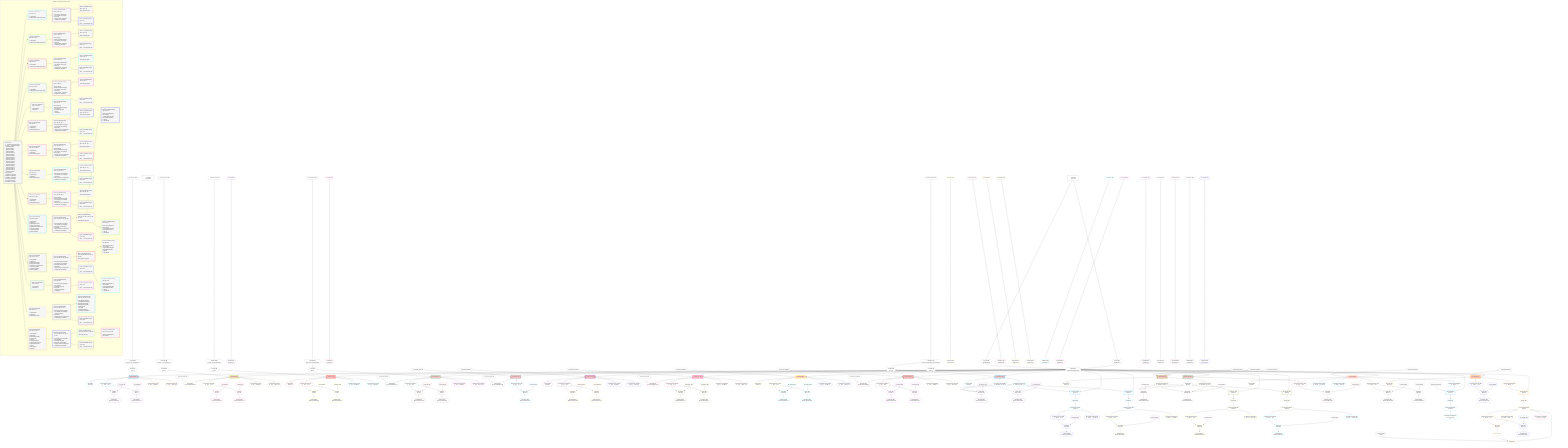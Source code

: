 %%{init: {'themeVariables': { 'fontSize': '12px'}}}%%
graph TD
    classDef path fill:#eee,stroke:#000,color:#000
    classDef plan fill:#fff,stroke-width:1px,color:#000
    classDef itemplan fill:#fff,stroke-width:2px,color:#000
    classDef unbatchedplan fill:#dff,stroke-width:1px,color:#000
    classDef sideeffectplan fill:#fcc,stroke-width:2px,color:#000
    classDef bucket fill:#f6f6f6,color:#000,stroke-width:2px,text-align:left


    %% define steps
    __Value3["__Value[3∈0]<br />ᐸcontextᐳ"]:::plan
    __Value5["__Value[5∈0]<br />ᐸrootValueᐳ"]:::plan
    __InputStaticLeaf9{{"__InputStaticLeaf[9∈0]"}}:::plan
    Lambda10{{"Lambda[10∈0]<br />ᐸdecode_Post_base64JSONᐳ"}}:::plan
    Access11{{"Access[11∈0]<br />ᐸ10.1ᐳ"}}:::plan
    Access13{{"Access[13∈0]<br />ᐸ3.pgSettingsᐳ"}}:::plan
    Access14{{"Access[14∈0]<br />ᐸ3.withPgClientᐳ"}}:::plan
    Object15{{"Object[15∈0]<br />ᐸ{pgSettings,withPgClient}ᐳ"}}:::plan
    PgDelete12[["PgDelete[12∈1]"]]:::sideeffectplan
    Object16{{"Object[16∈1]<br />ᐸ{result}ᐳ"}}:::plan
    Constant18{{"Constant[18∈2]"}}:::plan
    PgClassExpression19{{"PgClassExpression[19∈1]<br />ᐸ__post__.”id”ᐳ"}}:::plan
    List20{{"List[20∈2]<br />ᐸ18,19ᐳ"}}:::plan
    Lambda21{{"Lambda[21∈2]<br />ᐸbase64JSONEncodeᐳ"}}:::plan
    Constant22{{"Constant[22∈2]"}}:::plan
    List24{{"List[24∈2]<br />ᐸ22,19ᐳ"}}:::plan
    Lambda25{{"Lambda[25∈2]<br />ᐸbase64JSONEncodeᐳ"}}:::plan
    PgClassExpression27{{"PgClassExpression[27∈3]<br />ᐸ__post__.”headline”ᐳ"}}:::plan
    PgClassExpression28{{"PgClassExpression[28∈3]<br />ᐸ__post__.”author_id”ᐳ"}}:::plan
    Constant29{{"Constant[29∈2]"}}:::plan
    Lambda30{{"Lambda[30∈2]<br />ᐸrawEncodeᐳ"}}:::plan
    __InputStaticLeaf32{{"__InputStaticLeaf[32∈0]"}}:::plan
    __InputStaticLeaf33{{"__InputStaticLeaf[33∈0]"}}:::plan
    Lambda34{{"Lambda[34∈0]<br />ᐸdecode_Post_base64JSONᐳ"}}:::plan
    Access35{{"Access[35∈0]<br />ᐸ34.1ᐳ"}}:::plan
    PgDelete36[["PgDelete[36∈5]"]]:::sideeffectplan
    Object40{{"Object[40∈5]<br />ᐸ{result,clientMutationId}ᐳ"}}:::plan
    Constant42{{"Constant[42∈6]"}}:::plan
    PgClassExpression43{{"PgClassExpression[43∈5]<br />ᐸ__post__.”id”ᐳ"}}:::plan
    List44{{"List[44∈6]<br />ᐸ42,43ᐳ"}}:::plan
    Lambda45{{"Lambda[45∈6]<br />ᐸbase64JSONEncodeᐳ"}}:::plan
    Constant46{{"Constant[46∈6]"}}:::plan
    List48{{"List[48∈6]<br />ᐸ46,43ᐳ"}}:::plan
    Lambda49{{"Lambda[49∈6]<br />ᐸbase64JSONEncodeᐳ"}}:::plan
    PgClassExpression51{{"PgClassExpression[51∈7]<br />ᐸ__post__.”headline”ᐳ"}}:::plan
    PgClassExpression52{{"PgClassExpression[52∈7]<br />ᐸ__post__.”author_id”ᐳ"}}:::plan
    Constant53{{"Constant[53∈6]"}}:::plan
    Lambda54{{"Lambda[54∈6]<br />ᐸrawEncodeᐳ"}}:::plan
    __InputStaticLeaf57{{"__InputStaticLeaf[57∈0]"}}:::plan
    Lambda58{{"Lambda[58∈0]<br />ᐸdecode_Post_base64JSONᐳ"}}:::plan
    Access59{{"Access[59∈0]<br />ᐸ58.1ᐳ"}}:::plan
    PgDelete60[["PgDelete[60∈9]"]]:::sideeffectplan
    Object64{{"Object[64∈9]<br />ᐸ{result}ᐳ"}}:::plan
    Constant66{{"Constant[66∈10]"}}:::plan
    PgClassExpression67{{"PgClassExpression[67∈9]<br />ᐸ__post__.”id”ᐳ"}}:::plan
    List68{{"List[68∈10]<br />ᐸ66,67ᐳ"}}:::plan
    Lambda69{{"Lambda[69∈10]<br />ᐸbase64JSONEncodeᐳ"}}:::plan
    Constant70{{"Constant[70∈10]"}}:::plan
    List72{{"List[72∈10]<br />ᐸ70,67ᐳ"}}:::plan
    Lambda73{{"Lambda[73∈10]<br />ᐸbase64JSONEncodeᐳ"}}:::plan
    PgClassExpression75{{"PgClassExpression[75∈11]<br />ᐸ__post__.”headline”ᐳ"}}:::plan
    PgClassExpression76{{"PgClassExpression[76∈11]<br />ᐸ__post__.”author_id”ᐳ"}}:::plan
    Constant77{{"Constant[77∈10]"}}:::plan
    Lambda78{{"Lambda[78∈10]<br />ᐸrawEncodeᐳ"}}:::plan
    __InputStaticLeaf80{{"__InputStaticLeaf[80∈0]"}}:::plan
    __InputStaticLeaf81{{"__InputStaticLeaf[81∈0]"}}:::plan
    Lambda82{{"Lambda[82∈0]<br />ᐸdecode_Post_base64JSONᐳ"}}:::plan
    Access83{{"Access[83∈0]<br />ᐸ82.1ᐳ"}}:::plan
    PgDelete84[["PgDelete[84∈13]"]]:::sideeffectplan
    Object88{{"Object[88∈13]<br />ᐸ{result,clientMutationId}ᐳ"}}:::plan
    Constant90{{"Constant[90∈14]"}}:::plan
    PgClassExpression91{{"PgClassExpression[91∈13]<br />ᐸ__post__.”id”ᐳ"}}:::plan
    List92{{"List[92∈14]<br />ᐸ90,91ᐳ"}}:::plan
    Lambda93{{"Lambda[93∈14]<br />ᐸbase64JSONEncodeᐳ"}}:::plan
    Constant94{{"Constant[94∈14]"}}:::plan
    List96{{"List[96∈14]<br />ᐸ94,91ᐳ"}}:::plan
    Lambda97{{"Lambda[97∈14]<br />ᐸbase64JSONEncodeᐳ"}}:::plan
    PgClassExpression99{{"PgClassExpression[99∈15]<br />ᐸ__post__.”headline”ᐳ"}}:::plan
    PgClassExpression100{{"PgClassExpression[100∈15]<br />ᐸ__post__.”author_id”ᐳ"}}:::plan
    Constant101{{"Constant[101∈14]"}}:::plan
    Lambda102{{"Lambda[102∈14]<br />ᐸrawEncodeᐳ"}}:::plan
    __InputStaticLeaf104{{"__InputStaticLeaf[104∈0]"}}:::plan
    __InputStaticLeaf105{{"__InputStaticLeaf[105∈0]"}}:::plan
    PgDelete106[["PgDelete[106∈17]"]]:::sideeffectplan
    Object110{{"Object[110∈17]<br />ᐸ{result,clientMutationId}ᐳ"}}:::plan
    Constant112{{"Constant[112∈18]"}}:::plan
    PgClassExpression113{{"PgClassExpression[113∈18]<br />ᐸ__types__.”id”ᐳ"}}:::plan
    List114{{"List[114∈18]<br />ᐸ112,113ᐳ"}}:::plan
    Lambda115{{"Lambda[115∈18]<br />ᐸbase64JSONEncodeᐳ"}}:::plan
    __InputStaticLeaf118{{"__InputStaticLeaf[118∈0]"}}:::plan
    PgDelete119[["PgDelete[119∈19]"]]:::sideeffectplan
    Object123{{"Object[123∈19]<br />ᐸ{result}ᐳ"}}:::plan
    Constant125{{"Constant[125∈20]"}}:::plan
    PgClassExpression126{{"PgClassExpression[126∈19]<br />ᐸ__post__.”id”ᐳ"}}:::plan
    List127{{"List[127∈20]<br />ᐸ125,126ᐳ"}}:::plan
    Lambda128{{"Lambda[128∈20]<br />ᐸbase64JSONEncodeᐳ"}}:::plan
    Constant129{{"Constant[129∈20]"}}:::plan
    List131{{"List[131∈20]<br />ᐸ129,126ᐳ"}}:::plan
    Lambda132{{"Lambda[132∈20]<br />ᐸbase64JSONEncodeᐳ"}}:::plan
    PgClassExpression134{{"PgClassExpression[134∈21]<br />ᐸ__post__.”headline”ᐳ"}}:::plan
    PgClassExpression135{{"PgClassExpression[135∈21]<br />ᐸ__post__.”author_id”ᐳ"}}:::plan
    Constant136{{"Constant[136∈20]"}}:::plan
    Lambda137{{"Lambda[137∈20]<br />ᐸrawEncodeᐳ"}}:::plan
    __InputStaticLeaf139{{"__InputStaticLeaf[139∈0]"}}:::plan
    __InputStaticLeaf140{{"__InputStaticLeaf[140∈0]"}}:::plan
    PgDelete141[["PgDelete[141∈23]"]]:::sideeffectplan
    Object145{{"Object[145∈23]<br />ᐸ{result,clientMutationId}ᐳ"}}:::plan
    Constant147{{"Constant[147∈24]"}}:::plan
    PgClassExpression148{{"PgClassExpression[148∈23]<br />ᐸ__post__.”id”ᐳ"}}:::plan
    List149{{"List[149∈24]<br />ᐸ147,148ᐳ"}}:::plan
    Lambda150{{"Lambda[150∈24]<br />ᐸbase64JSONEncodeᐳ"}}:::plan
    Constant151{{"Constant[151∈24]"}}:::plan
    List153{{"List[153∈24]<br />ᐸ151,148ᐳ"}}:::plan
    Lambda154{{"Lambda[154∈24]<br />ᐸbase64JSONEncodeᐳ"}}:::plan
    PgClassExpression156{{"PgClassExpression[156∈25]<br />ᐸ__post__.”headline”ᐳ"}}:::plan
    PgClassExpression157{{"PgClassExpression[157∈25]<br />ᐸ__post__.”author_id”ᐳ"}}:::plan
    Constant158{{"Constant[158∈24]"}}:::plan
    Lambda159{{"Lambda[159∈24]<br />ᐸrawEncodeᐳ"}}:::plan
    __InputStaticLeaf162{{"__InputStaticLeaf[162∈0]"}}:::plan
    PgDelete163[["PgDelete[163∈27]"]]:::sideeffectplan
    Object167{{"Object[167∈27]<br />ᐸ{result}ᐳ"}}:::plan
    Constant169{{"Constant[169∈28]"}}:::plan
    PgClassExpression170{{"PgClassExpression[170∈27]<br />ᐸ__post__.”id”ᐳ"}}:::plan
    List171{{"List[171∈28]<br />ᐸ169,170ᐳ"}}:::plan
    Lambda172{{"Lambda[172∈28]<br />ᐸbase64JSONEncodeᐳ"}}:::plan
    Constant173{{"Constant[173∈28]"}}:::plan
    List175{{"List[175∈28]<br />ᐸ173,170ᐳ"}}:::plan
    Lambda176{{"Lambda[176∈28]<br />ᐸbase64JSONEncodeᐳ"}}:::plan
    PgClassExpression178{{"PgClassExpression[178∈29]<br />ᐸ__post__.”headline”ᐳ"}}:::plan
    PgClassExpression179{{"PgClassExpression[179∈29]<br />ᐸ__post__.”author_id”ᐳ"}}:::plan
    Constant180{{"Constant[180∈28]"}}:::plan
    Lambda181{{"Lambda[181∈28]<br />ᐸrawEncodeᐳ"}}:::plan
    __InputStaticLeaf183{{"__InputStaticLeaf[183∈0]"}}:::plan
    __InputStaticLeaf184{{"__InputStaticLeaf[184∈0]"}}:::plan
    PgDelete185[["PgDelete[185∈31]"]]:::sideeffectplan
    Object189{{"Object[189∈31]<br />ᐸ{result,clientMutationId}ᐳ"}}:::plan
    Constant191{{"Constant[191∈32]"}}:::plan
    PgClassExpression192{{"PgClassExpression[192∈31]<br />ᐸ__post__.”id”ᐳ"}}:::plan
    List193{{"List[193∈32]<br />ᐸ191,192ᐳ"}}:::plan
    Lambda194{{"Lambda[194∈32]<br />ᐸbase64JSONEncodeᐳ"}}:::plan
    Constant195{{"Constant[195∈32]"}}:::plan
    List197{{"List[197∈32]<br />ᐸ195,192ᐳ"}}:::plan
    Lambda198{{"Lambda[198∈32]<br />ᐸbase64JSONEncodeᐳ"}}:::plan
    PgClassExpression200{{"PgClassExpression[200∈33]<br />ᐸ__post__.”headline”ᐳ"}}:::plan
    PgClassExpression201{{"PgClassExpression[201∈33]<br />ᐸ__post__.”author_id”ᐳ"}}:::plan
    Constant202{{"Constant[202∈32]"}}:::plan
    Lambda203{{"Lambda[203∈32]<br />ᐸrawEncodeᐳ"}}:::plan
    __InputStaticLeaf206{{"__InputStaticLeaf[206∈0]"}}:::plan
    Lambda207{{"Lambda[207∈0]<br />ᐸdecode_CompoundKey_base64JSONᐳ"}}:::plan
    Access208{{"Access[208∈0]<br />ᐸ207.1ᐳ"}}:::plan
    Access209{{"Access[209∈0]<br />ᐸ207.2ᐳ"}}:::plan
    PgDelete210[["PgDelete[210∈35]"]]:::sideeffectplan
    Object214{{"Object[214∈35]<br />ᐸ{result}ᐳ"}}:::plan
    Constant216{{"Constant[216∈36]"}}:::plan
    PgClassExpression217{{"PgClassExpression[217∈35]<br />ᐸ__compound...rson_id_1”ᐳ"}}:::plan
    PgClassExpression218{{"PgClassExpression[218∈35]<br />ᐸ__compound...rson_id_2”ᐳ"}}:::plan
    List219{{"List[219∈36]<br />ᐸ216,217,218ᐳ"}}:::plan
    Lambda220{{"Lambda[220∈36]<br />ᐸbase64JSONEncodeᐳ"}}:::plan
    Constant221{{"Constant[221∈36]"}}:::plan
    List224{{"List[224∈36]<br />ᐸ221,217,218ᐳ"}}:::plan
    Lambda225{{"Lambda[225∈36]<br />ᐸbase64JSONEncodeᐳ"}}:::plan
    PgSelect229[["PgSelect[229∈35]<br />ᐸpersonᐳ"]]:::plan
    First233{{"First[233∈35]"}}:::plan
    PgSelectSingle234{{"PgSelectSingle[234∈35]<br />ᐸpersonᐳ"}}:::plan
    Constant235{{"Constant[235∈36]"}}:::plan
    PgClassExpression236{{"PgClassExpression[236∈38]<br />ᐸ__person__.”id”ᐳ"}}:::plan
    List237{{"List[237∈38]<br />ᐸ235,236ᐳ"}}:::plan
    Lambda238{{"Lambda[238∈38]<br />ᐸbase64JSONEncodeᐳ"}}:::plan
    PgClassExpression239{{"PgClassExpression[239∈38]<br />ᐸ__person__...full_name”ᐳ"}}:::plan
    PgSelect241[["PgSelect[241∈35]<br />ᐸpersonᐳ"]]:::plan
    First245{{"First[245∈35]"}}:::plan
    PgSelectSingle246{{"PgSelectSingle[246∈35]<br />ᐸpersonᐳ"}}:::plan
    Constant247{{"Constant[247∈36]"}}:::plan
    PgClassExpression248{{"PgClassExpression[248∈39]<br />ᐸ__person__.”id”ᐳ"}}:::plan
    List249{{"List[249∈39]<br />ᐸ247,248ᐳ"}}:::plan
    Lambda250{{"Lambda[250∈39]<br />ᐸbase64JSONEncodeᐳ"}}:::plan
    PgClassExpression251{{"PgClassExpression[251∈39]<br />ᐸ__person__...full_name”ᐳ"}}:::plan
    Constant252{{"Constant[252∈36]"}}:::plan
    Lambda253{{"Lambda[253∈36]<br />ᐸrawEncodeᐳ"}}:::plan
    __InputStaticLeaf256{{"__InputStaticLeaf[256∈0]"}}:::plan
    __InputStaticLeaf257{{"__InputStaticLeaf[257∈0]"}}:::plan
    PgDelete258[["PgDelete[258∈41]"]]:::sideeffectplan
    Object262{{"Object[262∈41]<br />ᐸ{result}ᐳ"}}:::plan
    Constant264{{"Constant[264∈42]"}}:::plan
    PgClassExpression265{{"PgClassExpression[265∈41]<br />ᐸ__compound...rson_id_1”ᐳ"}}:::plan
    PgClassExpression266{{"PgClassExpression[266∈41]<br />ᐸ__compound...rson_id_2”ᐳ"}}:::plan
    List267{{"List[267∈42]<br />ᐸ264,265,266ᐳ"}}:::plan
    Lambda268{{"Lambda[268∈42]<br />ᐸbase64JSONEncodeᐳ"}}:::plan
    Constant269{{"Constant[269∈42]"}}:::plan
    List272{{"List[272∈42]<br />ᐸ269,265,266ᐳ"}}:::plan
    Lambda273{{"Lambda[273∈42]<br />ᐸbase64JSONEncodeᐳ"}}:::plan
    PgSelect277[["PgSelect[277∈41]<br />ᐸpersonᐳ"]]:::plan
    First281{{"First[281∈41]"}}:::plan
    PgSelectSingle282{{"PgSelectSingle[282∈41]<br />ᐸpersonᐳ"}}:::plan
    Constant283{{"Constant[283∈42]"}}:::plan
    PgClassExpression284{{"PgClassExpression[284∈44]<br />ᐸ__person__.”id”ᐳ"}}:::plan
    List285{{"List[285∈44]<br />ᐸ283,284ᐳ"}}:::plan
    Lambda286{{"Lambda[286∈44]<br />ᐸbase64JSONEncodeᐳ"}}:::plan
    PgClassExpression287{{"PgClassExpression[287∈44]<br />ᐸ__person__...full_name”ᐳ"}}:::plan
    PgSelect289[["PgSelect[289∈41]<br />ᐸpersonᐳ"]]:::plan
    First293{{"First[293∈41]"}}:::plan
    PgSelectSingle294{{"PgSelectSingle[294∈41]<br />ᐸpersonᐳ"}}:::plan
    Constant295{{"Constant[295∈42]"}}:::plan
    PgClassExpression296{{"PgClassExpression[296∈45]<br />ᐸ__person__.”id”ᐳ"}}:::plan
    List297{{"List[297∈45]<br />ᐸ295,296ᐳ"}}:::plan
    Lambda298{{"Lambda[298∈45]<br />ᐸbase64JSONEncodeᐳ"}}:::plan
    PgClassExpression299{{"PgClassExpression[299∈45]<br />ᐸ__person__...full_name”ᐳ"}}:::plan
    Constant300{{"Constant[300∈42]"}}:::plan
    Lambda301{{"Lambda[301∈42]<br />ᐸrawEncodeᐳ"}}:::plan
    __InputStaticLeaf304{{"__InputStaticLeaf[304∈0]"}}:::plan
    PgDelete305[["PgDelete[305∈47]"]]:::sideeffectplan
    Object309{{"Object[309∈47]<br />ᐸ{result}ᐳ"}}:::plan
    Constant311{{"Constant[311∈48]"}}:::plan
    PgClassExpression312{{"PgClassExpression[312∈48]<br />ᐸ__person__.”id”ᐳ"}}:::plan
    List313{{"List[313∈48]<br />ᐸ311,312ᐳ"}}:::plan
    Lambda314{{"Lambda[314∈48]<br />ᐸbase64JSONEncodeᐳ"}}:::plan
    Constant315{{"Constant[315∈48]"}}:::plan
    Lambda316{{"Lambda[316∈48]<br />ᐸrawEncodeᐳ"}}:::plan
    __InputStaticLeaf319{{"__InputStaticLeaf[319∈0]"}}:::plan
    PgDelete320[["PgDelete[320∈50]"]]:::sideeffectplan
    Object324{{"Object[324∈50]<br />ᐸ{result}ᐳ"}}:::plan
    Constant326{{"Constant[326∈51]"}}:::plan
    PgClassExpression327{{"PgClassExpression[327∈50]<br />ᐸ__person__.”id”ᐳ"}}:::plan
    List328{{"List[328∈51]<br />ᐸ326,327ᐳ"}}:::plan
    Lambda329{{"Lambda[329∈51]<br />ᐸbase64JSONEncodeᐳ"}}:::plan
    Constant330{{"Constant[330∈51]"}}:::plan
    List332{{"List[332∈51]<br />ᐸ330,327ᐳ"}}:::plan
    Lambda333{{"Lambda[333∈51]<br />ᐸbase64JSONEncodeᐳ"}}:::plan
    PgClassExpression335{{"PgClassExpression[335∈52]<br />ᐸ__person__...full_name”ᐳ"}}:::plan
    PgClassExpression336{{"PgClassExpression[336∈52]<br />ᐸ__person__.”email”ᐳ"}}:::plan
    __InputStaticLeaf337{{"__InputStaticLeaf[337∈51]"}}:::plan
    PgClassExpression338{{"PgClassExpression[338∈52]<br />ᐸ__person__ᐳ"}}:::plan
    PgSelect339[["PgSelect[339∈52]<br />ᐸpersonᐳ"]]:::plan
    First343{{"First[343∈52]"}}:::plan
    PgSelectSingle344{{"PgSelectSingle[344∈52]<br />ᐸpersonᐳ"}}:::plan
    PgClassExpression346{{"PgClassExpression[346∈52]<br />ᐸ”c”.”perso...lder! */<br />)ᐳ"}}:::plan
    Constant347{{"Constant[347∈51]"}}:::plan
    Lambda348{{"Lambda[348∈51]<br />ᐸrawEncodeᐳ"}}:::plan
    __InputStaticLeaf351{{"__InputStaticLeaf[351∈0]"}}:::plan
    PgDelete352[["PgDelete[352∈54]"]]:::sideeffectplan
    Object356{{"Object[356∈54]<br />ᐸ{result}ᐳ"}}:::plan
    Constant358{{"Constant[358∈55]"}}:::plan
    PgClassExpression359{{"PgClassExpression[359∈55]<br />ᐸ__person__.”id”ᐳ"}}:::plan
    List360{{"List[360∈55]<br />ᐸ358,359ᐳ"}}:::plan
    Lambda361{{"Lambda[361∈55]<br />ᐸbase64JSONEncodeᐳ"}}:::plan
    PgClassExpression365{{"PgClassExpression[365∈54]<br />ᐸ__person__ᐳ"}}:::plan
    PgSelect366[["PgSelect[366∈54]<br />ᐸpersonᐳ"]]:::plan
    Connection370{{"Connection[370∈0]<br />ᐸ366ᐳ"}}:::plan
    First371{{"First[371∈54]"}}:::plan
    PgSelectSingle372{{"PgSelectSingle[372∈54]<br />ᐸpersonᐳ"}}:::plan
    PgClassExpression375{{"PgClassExpression[375∈54]<br />ᐸ”c”.”perso..._person__)ᐳ"}}:::plan
    PgClassExpression376{{"PgClassExpression[376∈54]<br />ᐸ__person__.”id”ᐳ"}}:::plan
    List377{{"List[377∈54]<br />ᐸ375,376ᐳ"}}:::plan
    PgCursor374{{"PgCursor[374∈54]"}}:::plan
    Edge373{{"Edge[373∈54]"}}:::plan
    Constant381{{"Constant[381∈55]"}}:::plan
    List383{{"List[383∈55]<br />ᐸ381,376ᐳ"}}:::plan
    Lambda384{{"Lambda[384∈55]<br />ᐸbase64JSONEncodeᐳ"}}:::plan
    PgClassExpression385{{"PgClassExpression[385∈57]<br />ᐸ__person__.”email”ᐳ"}}:::plan
    Constant386{{"Constant[386∈55]"}}:::plan
    Lambda387{{"Lambda[387∈55]<br />ᐸrawEncodeᐳ"}}:::plan

    %% plan dependencies
    __InputStaticLeaf9 --> Lambda10
    Lambda10 --> Access11
    __Value3 --> Access13
    __Value3 --> Access14
    Access13 & Access14 --> Object15
    Object15 & Access11 --> PgDelete12
    PgDelete12 --> Object16
    PgDelete12 --> PgClassExpression19
    Constant18 & PgClassExpression19 --> List20
    List20 --> Lambda21
    Constant22 & PgClassExpression19 --> List24
    List24 --> Lambda25
    PgDelete12 --> PgClassExpression27
    PgDelete12 --> PgClassExpression28
    Constant29 --> Lambda30
    __InputStaticLeaf33 --> Lambda34
    Lambda34 --> Access35
    Object15 & Access35 --> PgDelete36
    PgDelete36 & __InputStaticLeaf32 --> Object40
    PgDelete36 --> PgClassExpression43
    Constant42 & PgClassExpression43 --> List44
    List44 --> Lambda45
    Constant46 & PgClassExpression43 --> List48
    List48 --> Lambda49
    PgDelete36 --> PgClassExpression51
    PgDelete36 --> PgClassExpression52
    Constant53 --> Lambda54
    __InputStaticLeaf57 --> Lambda58
    Lambda58 --> Access59
    Object15 & Access59 --> PgDelete60
    PgDelete60 --> Object64
    PgDelete60 --> PgClassExpression67
    Constant66 & PgClassExpression67 --> List68
    List68 --> Lambda69
    Constant70 & PgClassExpression67 --> List72
    List72 --> Lambda73
    PgDelete60 --> PgClassExpression75
    PgDelete60 --> PgClassExpression76
    Constant77 --> Lambda78
    __InputStaticLeaf81 --> Lambda82
    Lambda82 --> Access83
    Object15 & Access83 --> PgDelete84
    PgDelete84 & __InputStaticLeaf80 --> Object88
    PgDelete84 --> PgClassExpression91
    Constant90 & PgClassExpression91 --> List92
    List92 --> Lambda93
    Constant94 & PgClassExpression91 --> List96
    List96 --> Lambda97
    PgDelete84 --> PgClassExpression99
    PgDelete84 --> PgClassExpression100
    Constant101 --> Lambda102
    Object15 & __InputStaticLeaf105 --> PgDelete106
    PgDelete106 & __InputStaticLeaf104 --> Object110
    PgDelete106 --> PgClassExpression113
    Constant112 & PgClassExpression113 --> List114
    List114 --> Lambda115
    Object15 & __InputStaticLeaf118 --> PgDelete119
    PgDelete119 --> Object123
    PgDelete119 --> PgClassExpression126
    Constant125 & PgClassExpression126 --> List127
    List127 --> Lambda128
    Constant129 & PgClassExpression126 --> List131
    List131 --> Lambda132
    PgDelete119 --> PgClassExpression134
    PgDelete119 --> PgClassExpression135
    Constant136 --> Lambda137
    Object15 & __InputStaticLeaf140 --> PgDelete141
    PgDelete141 & __InputStaticLeaf139 --> Object145
    PgDelete141 --> PgClassExpression148
    Constant147 & PgClassExpression148 --> List149
    List149 --> Lambda150
    Constant151 & PgClassExpression148 --> List153
    List153 --> Lambda154
    PgDelete141 --> PgClassExpression156
    PgDelete141 --> PgClassExpression157
    Constant158 --> Lambda159
    Object15 & __InputStaticLeaf162 --> PgDelete163
    PgDelete163 --> Object167
    PgDelete163 --> PgClassExpression170
    Constant169 & PgClassExpression170 --> List171
    List171 --> Lambda172
    Constant173 & PgClassExpression170 --> List175
    List175 --> Lambda176
    PgDelete163 --> PgClassExpression178
    PgDelete163 --> PgClassExpression179
    Constant180 --> Lambda181
    Object15 & __InputStaticLeaf184 --> PgDelete185
    PgDelete185 & __InputStaticLeaf183 --> Object189
    PgDelete185 --> PgClassExpression192
    Constant191 & PgClassExpression192 --> List193
    List193 --> Lambda194
    Constant195 & PgClassExpression192 --> List197
    List197 --> Lambda198
    PgDelete185 --> PgClassExpression200
    PgDelete185 --> PgClassExpression201
    Constant202 --> Lambda203
    __InputStaticLeaf206 --> Lambda207
    Lambda207 --> Access208
    Lambda207 --> Access209
    Object15 & Access208 & Access209 --> PgDelete210
    PgDelete210 --> Object214
    PgDelete210 --> PgClassExpression217
    PgDelete210 --> PgClassExpression218
    Constant216 & PgClassExpression217 & PgClassExpression218 --> List219
    List219 --> Lambda220
    Constant221 & PgClassExpression217 & PgClassExpression218 --> List224
    List224 --> Lambda225
    Object15 & PgClassExpression217 --> PgSelect229
    PgSelect229 --> First233
    First233 --> PgSelectSingle234
    PgSelectSingle234 --> PgClassExpression236
    Constant235 & PgClassExpression236 --> List237
    List237 --> Lambda238
    PgSelectSingle234 --> PgClassExpression239
    Object15 & PgClassExpression218 --> PgSelect241
    PgSelect241 --> First245
    First245 --> PgSelectSingle246
    PgSelectSingle246 --> PgClassExpression248
    Constant247 & PgClassExpression248 --> List249
    List249 --> Lambda250
    PgSelectSingle246 --> PgClassExpression251
    Constant252 --> Lambda253
    Object15 & __InputStaticLeaf256 & __InputStaticLeaf257 --> PgDelete258
    PgDelete258 --> Object262
    PgDelete258 --> PgClassExpression265
    PgDelete258 --> PgClassExpression266
    Constant264 & PgClassExpression265 & PgClassExpression266 --> List267
    List267 --> Lambda268
    Constant269 & PgClassExpression265 & PgClassExpression266 --> List272
    List272 --> Lambda273
    Object15 & PgClassExpression265 --> PgSelect277
    PgSelect277 --> First281
    First281 --> PgSelectSingle282
    PgSelectSingle282 --> PgClassExpression284
    Constant283 & PgClassExpression284 --> List285
    List285 --> Lambda286
    PgSelectSingle282 --> PgClassExpression287
    Object15 & PgClassExpression266 --> PgSelect289
    PgSelect289 --> First293
    First293 --> PgSelectSingle294
    PgSelectSingle294 --> PgClassExpression296
    Constant295 & PgClassExpression296 --> List297
    List297 --> Lambda298
    PgSelectSingle294 --> PgClassExpression299
    Constant300 --> Lambda301
    Object15 & __InputStaticLeaf304 --> PgDelete305
    PgDelete305 --> Object309
    PgDelete305 --> PgClassExpression312
    Constant311 & PgClassExpression312 --> List313
    List313 --> Lambda314
    Constant315 --> Lambda316
    Object15 & __InputStaticLeaf319 --> PgDelete320
    PgDelete320 --> Object324
    PgDelete320 --> PgClassExpression327
    Constant326 & PgClassExpression327 --> List328
    List328 --> Lambda329
    Constant330 & PgClassExpression327 --> List332
    List332 --> Lambda333
    PgDelete320 --> PgClassExpression335
    PgDelete320 --> PgClassExpression336
    PgDelete320 --> PgClassExpression338
    Object15 & PgClassExpression338 & __InputStaticLeaf337 --> PgSelect339
    PgSelect339 --> First343
    First343 --> PgSelectSingle344
    PgSelectSingle344 --> PgClassExpression346
    Constant347 --> Lambda348
    Object15 & __InputStaticLeaf351 --> PgDelete352
    PgDelete352 --> Object356
    PgDelete352 --> PgClassExpression359
    Constant358 & PgClassExpression359 --> List360
    List360 --> Lambda361
    PgDelete352 --> PgClassExpression365
    Object15 & PgClassExpression365 --> PgSelect366
    PgSelect366 --> First371
    First371 --> PgSelectSingle372
    PgSelectSingle372 --> PgClassExpression375
    PgSelectSingle372 --> PgClassExpression376
    PgClassExpression375 & PgClassExpression376 --> List377
    List377 --> PgCursor374
    PgSelectSingle372 & PgCursor374 & Connection370 --> Edge373
    Constant381 & PgClassExpression376 --> List383
    List383 --> Lambda384
    PgSelectSingle372 --> PgClassExpression385
    Constant386 --> Lambda387

    subgraph "Buckets for mutations/v4/mutation-delete"
    Bucket0("Bucket 0 (root)<br />1: __InputStaticLeaf[9], Access[13], Access[14], __InputStaticLeaf[32], __InputStaticLeaf[33], __InputStaticLeaf[57], __InputStaticLeaf[80], __InputStaticLeaf[81], __InputStaticLeaf[104], __InputStaticLeaf[105], __InputStaticLeaf[118], __InputStaticLeaf[139], __InputStaticLeaf[140], __InputStaticLeaf[162], __InputStaticLeaf[183], __InputStaticLeaf[184], __InputStaticLeaf[206], __InputStaticLeaf[256], __InputStaticLeaf[257], __InputStaticLeaf[304], __InputStaticLeaf[319], __InputStaticLeaf[351], Connection[370]<br />2: Lambda[10], Object[15], Lambda[34], Lambda[58], Lambda[82], Lambda[207]<br />3: Access[11], Access[35], Access[59], Access[83], Access[208], Access[209]"):::bucket
    classDef bucket0 stroke:#696969
    class Bucket0,__Value3,__Value5,__InputStaticLeaf9,Lambda10,Access11,Access13,Access14,Object15,__InputStaticLeaf32,__InputStaticLeaf33,Lambda34,Access35,__InputStaticLeaf57,Lambda58,Access59,__InputStaticLeaf80,__InputStaticLeaf81,Lambda82,Access83,__InputStaticLeaf104,__InputStaticLeaf105,__InputStaticLeaf118,__InputStaticLeaf139,__InputStaticLeaf140,__InputStaticLeaf162,__InputStaticLeaf183,__InputStaticLeaf184,__InputStaticLeaf206,Lambda207,Access208,Access209,__InputStaticLeaf256,__InputStaticLeaf257,__InputStaticLeaf304,__InputStaticLeaf319,__InputStaticLeaf351,Connection370 bucket0
    Bucket1("Bucket 1 (mutationField)<br />Deps: 15, 11, 5<br /><br />1: PgDelete[12]<br />2: Object[16], PgClassExpression[19]"):::bucket
    classDef bucket1 stroke:#00bfff
    class Bucket1,PgDelete12,Object16,PgClassExpression19 bucket1
    Bucket2("Bucket 2 (nullableBoundary)<br />Deps: 19, 16, 12, 5<br /><br />ROOT Object{1}ᐸ{result}ᐳ[16]<br />1: Constant[18], Constant[22], Constant[29]<br />2: List[20], List[24], Lambda[30]<br />3: Lambda[21], Lambda[25]"):::bucket
    classDef bucket2 stroke:#7f007f
    class Bucket2,Constant18,List20,Lambda21,Constant22,List24,Lambda25,Constant29,Lambda30 bucket2
    Bucket3("Bucket 3 (nullableBoundary)<br />Deps: 12, 25, 19<br /><br />ROOT PgDelete{1}[12]"):::bucket
    classDef bucket3 stroke:#ffa500
    class Bucket3,PgClassExpression27,PgClassExpression28 bucket3
    Bucket4("Bucket 4 (nullableBoundary)<br />Deps: 5, 30<br /><br />ROOT __ValueᐸrootValueᐳ[5]"):::bucket
    classDef bucket4 stroke:#0000ff
    class Bucket4 bucket4
    Bucket5("Bucket 5 (mutationField)<br />Deps: 15, 35, 32, 5<br /><br />1: PgDelete[36]<br />2: Object[40], PgClassExpression[43]"):::bucket
    classDef bucket5 stroke:#7fff00
    class Bucket5,PgDelete36,Object40,PgClassExpression43 bucket5
    Bucket6("Bucket 6 (nullableBoundary)<br />Deps: 43, 40, 36, 5<br /><br />ROOT Object{5}ᐸ{result,clientMutationId}ᐳ[40]<br />1: Constant[42], Constant[46], Constant[53]<br />2: List[44], List[48], Lambda[54]<br />3: Lambda[45], Lambda[49]"):::bucket
    classDef bucket6 stroke:#ff1493
    class Bucket6,Constant42,List44,Lambda45,Constant46,List48,Lambda49,Constant53,Lambda54 bucket6
    Bucket7("Bucket 7 (nullableBoundary)<br />Deps: 36, 49, 43<br /><br />ROOT PgDelete{5}[36]"):::bucket
    classDef bucket7 stroke:#808000
    class Bucket7,PgClassExpression51,PgClassExpression52 bucket7
    Bucket8("Bucket 8 (nullableBoundary)<br />Deps: 5, 54<br /><br />ROOT __ValueᐸrootValueᐳ[5]"):::bucket
    classDef bucket8 stroke:#dda0dd
    class Bucket8 bucket8
    Bucket9("Bucket 9 (mutationField)<br />Deps: 15, 59, 5<br /><br />1: PgDelete[60]<br />2: Object[64], PgClassExpression[67]"):::bucket
    classDef bucket9 stroke:#ff0000
    class Bucket9,PgDelete60,Object64,PgClassExpression67 bucket9
    Bucket10("Bucket 10 (nullableBoundary)<br />Deps: 67, 64, 60, 5<br /><br />ROOT Object{9}ᐸ{result}ᐳ[64]<br />1: Constant[66], Constant[70], Constant[77]<br />2: List[68], List[72], Lambda[78]<br />3: Lambda[69], Lambda[73]"):::bucket
    classDef bucket10 stroke:#ffff00
    class Bucket10,Constant66,List68,Lambda69,Constant70,List72,Lambda73,Constant77,Lambda78 bucket10
    Bucket11("Bucket 11 (nullableBoundary)<br />Deps: 60, 73, 67<br /><br />ROOT PgDelete{9}[60]"):::bucket
    classDef bucket11 stroke:#00ffff
    class Bucket11,PgClassExpression75,PgClassExpression76 bucket11
    Bucket12("Bucket 12 (nullableBoundary)<br />Deps: 5, 78<br /><br />ROOT __ValueᐸrootValueᐳ[5]"):::bucket
    classDef bucket12 stroke:#4169e1
    class Bucket12 bucket12
    Bucket13("Bucket 13 (mutationField)<br />Deps: 15, 83, 80, 5<br /><br />1: PgDelete[84]<br />2: Object[88], PgClassExpression[91]"):::bucket
    classDef bucket13 stroke:#3cb371
    class Bucket13,PgDelete84,Object88,PgClassExpression91 bucket13
    Bucket14("Bucket 14 (nullableBoundary)<br />Deps: 91, 88, 84, 5<br /><br />ROOT Object{13}ᐸ{result,clientMutationId}ᐳ[88]<br />1: Constant[90], Constant[94], Constant[101]<br />2: List[92], List[96], Lambda[102]<br />3: Lambda[93], Lambda[97]"):::bucket
    classDef bucket14 stroke:#a52a2a
    class Bucket14,Constant90,List92,Lambda93,Constant94,List96,Lambda97,Constant101,Lambda102 bucket14
    Bucket15("Bucket 15 (nullableBoundary)<br />Deps: 84, 97, 91<br /><br />ROOT PgDelete{13}[84]"):::bucket
    classDef bucket15 stroke:#ff00ff
    class Bucket15,PgClassExpression99,PgClassExpression100 bucket15
    Bucket16("Bucket 16 (nullableBoundary)<br />Deps: 5, 102<br /><br />ROOT __ValueᐸrootValueᐳ[5]"):::bucket
    classDef bucket16 stroke:#f5deb3
    class Bucket16 bucket16
    Bucket17("Bucket 17 (mutationField)<br />Deps: 15, 105, 104<br /><br />1: PgDelete[106]<br />2: Object[110]"):::bucket
    classDef bucket17 stroke:#696969
    class Bucket17,PgDelete106,Object110 bucket17
    Bucket18("Bucket 18 (nullableBoundary)<br />Deps: 106, 110<br /><br />ROOT Object{17}ᐸ{result,clientMutationId}ᐳ[110]<br />1: Constant[112], PgClassExpression[113]<br />2: List[114]<br />3: Lambda[115]"):::bucket
    classDef bucket18 stroke:#00bfff
    class Bucket18,Constant112,PgClassExpression113,List114,Lambda115 bucket18
    Bucket19("Bucket 19 (mutationField)<br />Deps: 15, 118, 5<br /><br />1: PgDelete[119]<br />2: Object[123], PgClassExpression[126]"):::bucket
    classDef bucket19 stroke:#7f007f
    class Bucket19,PgDelete119,Object123,PgClassExpression126 bucket19
    Bucket20("Bucket 20 (nullableBoundary)<br />Deps: 126, 123, 119, 5<br /><br />ROOT Object{19}ᐸ{result}ᐳ[123]<br />1: Constant[125], Constant[129], Constant[136]<br />2: List[127], List[131], Lambda[137]<br />3: Lambda[128], Lambda[132]"):::bucket
    classDef bucket20 stroke:#ffa500
    class Bucket20,Constant125,List127,Lambda128,Constant129,List131,Lambda132,Constant136,Lambda137 bucket20
    Bucket21("Bucket 21 (nullableBoundary)<br />Deps: 119, 132, 126<br /><br />ROOT PgDelete{19}[119]"):::bucket
    classDef bucket21 stroke:#0000ff
    class Bucket21,PgClassExpression134,PgClassExpression135 bucket21
    Bucket22("Bucket 22 (nullableBoundary)<br />Deps: 5, 137<br /><br />ROOT __ValueᐸrootValueᐳ[5]"):::bucket
    classDef bucket22 stroke:#7fff00
    class Bucket22 bucket22
    Bucket23("Bucket 23 (mutationField)<br />Deps: 15, 140, 139, 5<br /><br />1: PgDelete[141]<br />2: Object[145], PgClassExpression[148]"):::bucket
    classDef bucket23 stroke:#ff1493
    class Bucket23,PgDelete141,Object145,PgClassExpression148 bucket23
    Bucket24("Bucket 24 (nullableBoundary)<br />Deps: 148, 145, 141, 5<br /><br />ROOT Object{23}ᐸ{result,clientMutationId}ᐳ[145]<br />1: Constant[147], Constant[151], Constant[158]<br />2: List[149], List[153], Lambda[159]<br />3: Lambda[150], Lambda[154]"):::bucket
    classDef bucket24 stroke:#808000
    class Bucket24,Constant147,List149,Lambda150,Constant151,List153,Lambda154,Constant158,Lambda159 bucket24
    Bucket25("Bucket 25 (nullableBoundary)<br />Deps: 141, 154, 148<br /><br />ROOT PgDelete{23}[141]"):::bucket
    classDef bucket25 stroke:#dda0dd
    class Bucket25,PgClassExpression156,PgClassExpression157 bucket25
    Bucket26("Bucket 26 (nullableBoundary)<br />Deps: 5, 159<br /><br />ROOT __ValueᐸrootValueᐳ[5]"):::bucket
    classDef bucket26 stroke:#ff0000
    class Bucket26 bucket26
    Bucket27("Bucket 27 (mutationField)<br />Deps: 15, 162, 5<br /><br />1: PgDelete[163]<br />2: Object[167], PgClassExpression[170]"):::bucket
    classDef bucket27 stroke:#ffff00
    class Bucket27,PgDelete163,Object167,PgClassExpression170 bucket27
    Bucket28("Bucket 28 (nullableBoundary)<br />Deps: 170, 167, 163, 5<br /><br />ROOT Object{27}ᐸ{result}ᐳ[167]<br />1: Constant[169], Constant[173], Constant[180]<br />2: List[171], List[175], Lambda[181]<br />3: Lambda[172], Lambda[176]"):::bucket
    classDef bucket28 stroke:#00ffff
    class Bucket28,Constant169,List171,Lambda172,Constant173,List175,Lambda176,Constant180,Lambda181 bucket28
    Bucket29("Bucket 29 (nullableBoundary)<br />Deps: 163, 176, 170<br /><br />ROOT PgDelete{27}[163]"):::bucket
    classDef bucket29 stroke:#4169e1
    class Bucket29,PgClassExpression178,PgClassExpression179 bucket29
    Bucket30("Bucket 30 (nullableBoundary)<br />Deps: 5, 181<br /><br />ROOT __ValueᐸrootValueᐳ[5]"):::bucket
    classDef bucket30 stroke:#3cb371
    class Bucket30 bucket30
    Bucket31("Bucket 31 (mutationField)<br />Deps: 15, 184, 183, 5<br /><br />1: PgDelete[185]<br />2: Object[189], PgClassExpression[192]"):::bucket
    classDef bucket31 stroke:#a52a2a
    class Bucket31,PgDelete185,Object189,PgClassExpression192 bucket31
    Bucket32("Bucket 32 (nullableBoundary)<br />Deps: 192, 189, 185, 5<br /><br />ROOT Object{31}ᐸ{result,clientMutationId}ᐳ[189]<br />1: Constant[191], Constant[195], Constant[202]<br />2: List[193], List[197], Lambda[203]<br />3: Lambda[194], Lambda[198]"):::bucket
    classDef bucket32 stroke:#ff00ff
    class Bucket32,Constant191,List193,Lambda194,Constant195,List197,Lambda198,Constant202,Lambda203 bucket32
    Bucket33("Bucket 33 (nullableBoundary)<br />Deps: 185, 198, 192<br /><br />ROOT PgDelete{31}[185]"):::bucket
    classDef bucket33 stroke:#f5deb3
    class Bucket33,PgClassExpression200,PgClassExpression201 bucket33
    Bucket34("Bucket 34 (nullableBoundary)<br />Deps: 5, 203<br /><br />ROOT __ValueᐸrootValueᐳ[5]"):::bucket
    classDef bucket34 stroke:#696969
    class Bucket34 bucket34
    Bucket35("Bucket 35 (mutationField)<br />Deps: 15, 208, 209, 5<br /><br />1: PgDelete[210]<br />2: Object[214], PgClassExpression[217], PgClassExpression[218]<br />3: PgSelect[229], PgSelect[241]<br />4: First[233], First[245]<br />5: PgSelectSingle[234], PgSelectSingle[246]"):::bucket
    classDef bucket35 stroke:#00bfff
    class Bucket35,PgDelete210,Object214,PgClassExpression217,PgClassExpression218,PgSelect229,First233,PgSelectSingle234,PgSelect241,First245,PgSelectSingle246 bucket35
    Bucket36("Bucket 36 (nullableBoundary)<br />Deps: 217, 218, 214, 210, 234, 246, 5<br /><br />ROOT Object{35}ᐸ{result}ᐳ[214]<br />1: Constant[216], Constant[221], Constant[235], Constant[247], Constant[252]<br />2: List[219], List[224], Lambda[253]<br />3: Lambda[220], Lambda[225]"):::bucket
    classDef bucket36 stroke:#7f007f
    class Bucket36,Constant216,List219,Lambda220,Constant221,List224,Lambda225,Constant235,Constant247,Constant252,Lambda253 bucket36
    Bucket37("Bucket 37 (nullableBoundary)<br />Deps: 210, 234, 235, 246, 247, 225, 217, 218<br /><br />ROOT PgDelete{35}[210]"):::bucket
    classDef bucket37 stroke:#ffa500
    class Bucket37 bucket37
    Bucket38("Bucket 38 (nullableBoundary)<br />Deps: 234, 235<br /><br />ROOT PgSelectSingle{35}ᐸpersonᐳ[234]<br />1: PgClassExpression[236], PgClassExpression[239]<br />2: List[237]<br />3: Lambda[238]"):::bucket
    classDef bucket38 stroke:#0000ff
    class Bucket38,PgClassExpression236,List237,Lambda238,PgClassExpression239 bucket38
    Bucket39("Bucket 39 (nullableBoundary)<br />Deps: 246, 247<br /><br />ROOT PgSelectSingle{35}ᐸpersonᐳ[246]<br />1: PgClassExpression[248], PgClassExpression[251]<br />2: List[249]<br />3: Lambda[250]"):::bucket
    classDef bucket39 stroke:#7fff00
    class Bucket39,PgClassExpression248,List249,Lambda250,PgClassExpression251 bucket39
    Bucket40("Bucket 40 (nullableBoundary)<br />Deps: 5, 253<br /><br />ROOT __ValueᐸrootValueᐳ[5]"):::bucket
    classDef bucket40 stroke:#ff1493
    class Bucket40 bucket40
    Bucket41("Bucket 41 (mutationField)<br />Deps: 15, 256, 257, 5<br /><br />1: PgDelete[258]<br />2: Object[262], PgClassExpression[265], PgClassExpression[266]<br />3: PgSelect[277], PgSelect[289]<br />4: First[281], First[293]<br />5: PgSelectSingle[282], PgSelectSingle[294]"):::bucket
    classDef bucket41 stroke:#808000
    class Bucket41,PgDelete258,Object262,PgClassExpression265,PgClassExpression266,PgSelect277,First281,PgSelectSingle282,PgSelect289,First293,PgSelectSingle294 bucket41
    Bucket42("Bucket 42 (nullableBoundary)<br />Deps: 265, 266, 262, 258, 282, 294, 5<br /><br />ROOT Object{41}ᐸ{result}ᐳ[262]<br />1: Constant[264], Constant[269], Constant[283], Constant[295], Constant[300]<br />2: List[267], List[272], Lambda[301]<br />3: Lambda[268], Lambda[273]"):::bucket
    classDef bucket42 stroke:#dda0dd
    class Bucket42,Constant264,List267,Lambda268,Constant269,List272,Lambda273,Constant283,Constant295,Constant300,Lambda301 bucket42
    Bucket43("Bucket 43 (nullableBoundary)<br />Deps: 258, 282, 283, 294, 295, 273, 265, 266<br /><br />ROOT PgDelete{41}[258]"):::bucket
    classDef bucket43 stroke:#ff0000
    class Bucket43 bucket43
    Bucket44("Bucket 44 (nullableBoundary)<br />Deps: 282, 283<br /><br />ROOT PgSelectSingle{41}ᐸpersonᐳ[282]<br />1: PgClassExpression[284], PgClassExpression[287]<br />2: List[285]<br />3: Lambda[286]"):::bucket
    classDef bucket44 stroke:#ffff00
    class Bucket44,PgClassExpression284,List285,Lambda286,PgClassExpression287 bucket44
    Bucket45("Bucket 45 (nullableBoundary)<br />Deps: 294, 295<br /><br />ROOT PgSelectSingle{41}ᐸpersonᐳ[294]<br />1: PgClassExpression[296], PgClassExpression[299]<br />2: List[297]<br />3: Lambda[298]"):::bucket
    classDef bucket45 stroke:#00ffff
    class Bucket45,PgClassExpression296,List297,Lambda298,PgClassExpression299 bucket45
    Bucket46("Bucket 46 (nullableBoundary)<br />Deps: 5, 301<br /><br />ROOT __ValueᐸrootValueᐳ[5]"):::bucket
    classDef bucket46 stroke:#4169e1
    class Bucket46 bucket46
    Bucket47("Bucket 47 (mutationField)<br />Deps: 15, 304, 5<br /><br />1: PgDelete[305]<br />2: Object[309]"):::bucket
    classDef bucket47 stroke:#3cb371
    class Bucket47,PgDelete305,Object309 bucket47
    Bucket48("Bucket 48 (nullableBoundary)<br />Deps: 305, 309, 5<br /><br />ROOT Object{47}ᐸ{result}ᐳ[309]<br />1: Constant[311], PgClassExpression[312], Constant[315]<br />2: List[313], Lambda[316]<br />3: Lambda[314]"):::bucket
    classDef bucket48 stroke:#a52a2a
    class Bucket48,Constant311,PgClassExpression312,List313,Lambda314,Constant315,Lambda316 bucket48
    Bucket49("Bucket 49 (nullableBoundary)<br />Deps: 5, 316<br /><br />ROOT __ValueᐸrootValueᐳ[5]"):::bucket
    classDef bucket49 stroke:#ff00ff
    class Bucket49 bucket49
    Bucket50("Bucket 50 (mutationField)<br />Deps: 15, 319, 5<br /><br />1: PgDelete[320]<br />2: Object[324], PgClassExpression[327]"):::bucket
    classDef bucket50 stroke:#f5deb3
    class Bucket50,PgDelete320,Object324,PgClassExpression327 bucket50
    Bucket51("Bucket 51 (nullableBoundary)<br />Deps: 327, 324, 320, 15, 5<br /><br />ROOT Object{50}ᐸ{result}ᐳ[324]<br />1: Constant[326], Constant[330], __InputStaticLeaf[337], Constant[347]<br />2: List[328], List[332], Lambda[348]<br />3: Lambda[329], Lambda[333]"):::bucket
    classDef bucket51 stroke:#696969
    class Bucket51,Constant326,List328,Lambda329,Constant330,List332,Lambda333,__InputStaticLeaf337,Constant347,Lambda348 bucket51
    Bucket52("Bucket 52 (nullableBoundary)<br />Deps: 320, 15, 337, 333, 327<br /><br />ROOT PgDelete{50}[320]<br />1: PgClassExpression[335], PgClassExpression[336], PgClassExpression[338]<br />2: PgSelect[339]<br />3: First[343]<br />4: PgSelectSingle[344]<br />5: PgClassExpression[346]"):::bucket
    classDef bucket52 stroke:#00bfff
    class Bucket52,PgClassExpression335,PgClassExpression336,PgClassExpression338,PgSelect339,First343,PgSelectSingle344,PgClassExpression346 bucket52
    Bucket53("Bucket 53 (nullableBoundary)<br />Deps: 5, 348<br /><br />ROOT __ValueᐸrootValueᐳ[5]"):::bucket
    classDef bucket53 stroke:#7f007f
    class Bucket53 bucket53
    Bucket54("Bucket 54 (mutationField)<br />Deps: 15, 351, 370, 5<br /><br />1: PgDelete[352]<br />2: Object[356], PgClassExpression[365]<br />3: PgSelect[366]<br />4: First[371]<br />5: PgSelectSingle[372]<br />6: PgClassExpression[375], PgClassExpression[376]<br />7: List[377]<br />8: PgCursor[374]<br />9: Edge[373]"):::bucket
    classDef bucket54 stroke:#ffa500
    class Bucket54,PgDelete352,Object356,PgClassExpression365,PgSelect366,First371,PgSelectSingle372,Edge373,PgCursor374,PgClassExpression375,PgClassExpression376,List377 bucket54
    Bucket55("Bucket 55 (nullableBoundary)<br />Deps: 352, 376, 356, 373, 372, 5, 374, 375<br /><br />ROOT Object{54}ᐸ{result}ᐳ[356]<br />1: Constant[358], PgClassExpression[359], Constant[381], Constant[386]<br />2: List[360], List[383], Lambda[387]<br />3: Lambda[361], Lambda[384]"):::bucket
    classDef bucket55 stroke:#0000ff
    class Bucket55,Constant358,PgClassExpression359,List360,Lambda361,Constant381,List383,Lambda384,Constant386,Lambda387 bucket55
    Bucket56("Bucket 56 (nullableBoundary)<br />Deps: 373, 372, 374, 375, 376, 384<br /><br />ROOT Edge{54}[373]"):::bucket
    classDef bucket56 stroke:#7fff00
    class Bucket56 bucket56
    Bucket57("Bucket 57 (nullableBoundary)<br />Deps: 372, 375, 376, 384<br /><br />ROOT PgSelectSingle{54}ᐸpersonᐳ[372]"):::bucket
    classDef bucket57 stroke:#ff1493
    class Bucket57,PgClassExpression385 bucket57
    Bucket58("Bucket 58 (nullableBoundary)<br />Deps: 5, 387<br /><br />ROOT __ValueᐸrootValueᐳ[5]"):::bucket
    classDef bucket58 stroke:#808000
    class Bucket58 bucket58
    Bucket0 --> Bucket1 & Bucket5 & Bucket9 & Bucket13 & Bucket17 & Bucket19 & Bucket23 & Bucket27 & Bucket31 & Bucket35 & Bucket41 & Bucket47 & Bucket50 & Bucket54
    Bucket1 --> Bucket2
    Bucket2 --> Bucket3 & Bucket4
    Bucket5 --> Bucket6
    Bucket6 --> Bucket7 & Bucket8
    Bucket9 --> Bucket10
    Bucket10 --> Bucket11 & Bucket12
    Bucket13 --> Bucket14
    Bucket14 --> Bucket15 & Bucket16
    Bucket17 --> Bucket18
    Bucket19 --> Bucket20
    Bucket20 --> Bucket21 & Bucket22
    Bucket23 --> Bucket24
    Bucket24 --> Bucket25 & Bucket26
    Bucket27 --> Bucket28
    Bucket28 --> Bucket29 & Bucket30
    Bucket31 --> Bucket32
    Bucket32 --> Bucket33 & Bucket34
    Bucket35 --> Bucket36
    Bucket36 --> Bucket37 & Bucket40
    Bucket37 --> Bucket38 & Bucket39
    Bucket41 --> Bucket42
    Bucket42 --> Bucket43 & Bucket46
    Bucket43 --> Bucket44 & Bucket45
    Bucket47 --> Bucket48
    Bucket48 --> Bucket49
    Bucket50 --> Bucket51
    Bucket51 --> Bucket52 & Bucket53
    Bucket54 --> Bucket55
    Bucket55 --> Bucket56 & Bucket58
    Bucket56 --> Bucket57
    end